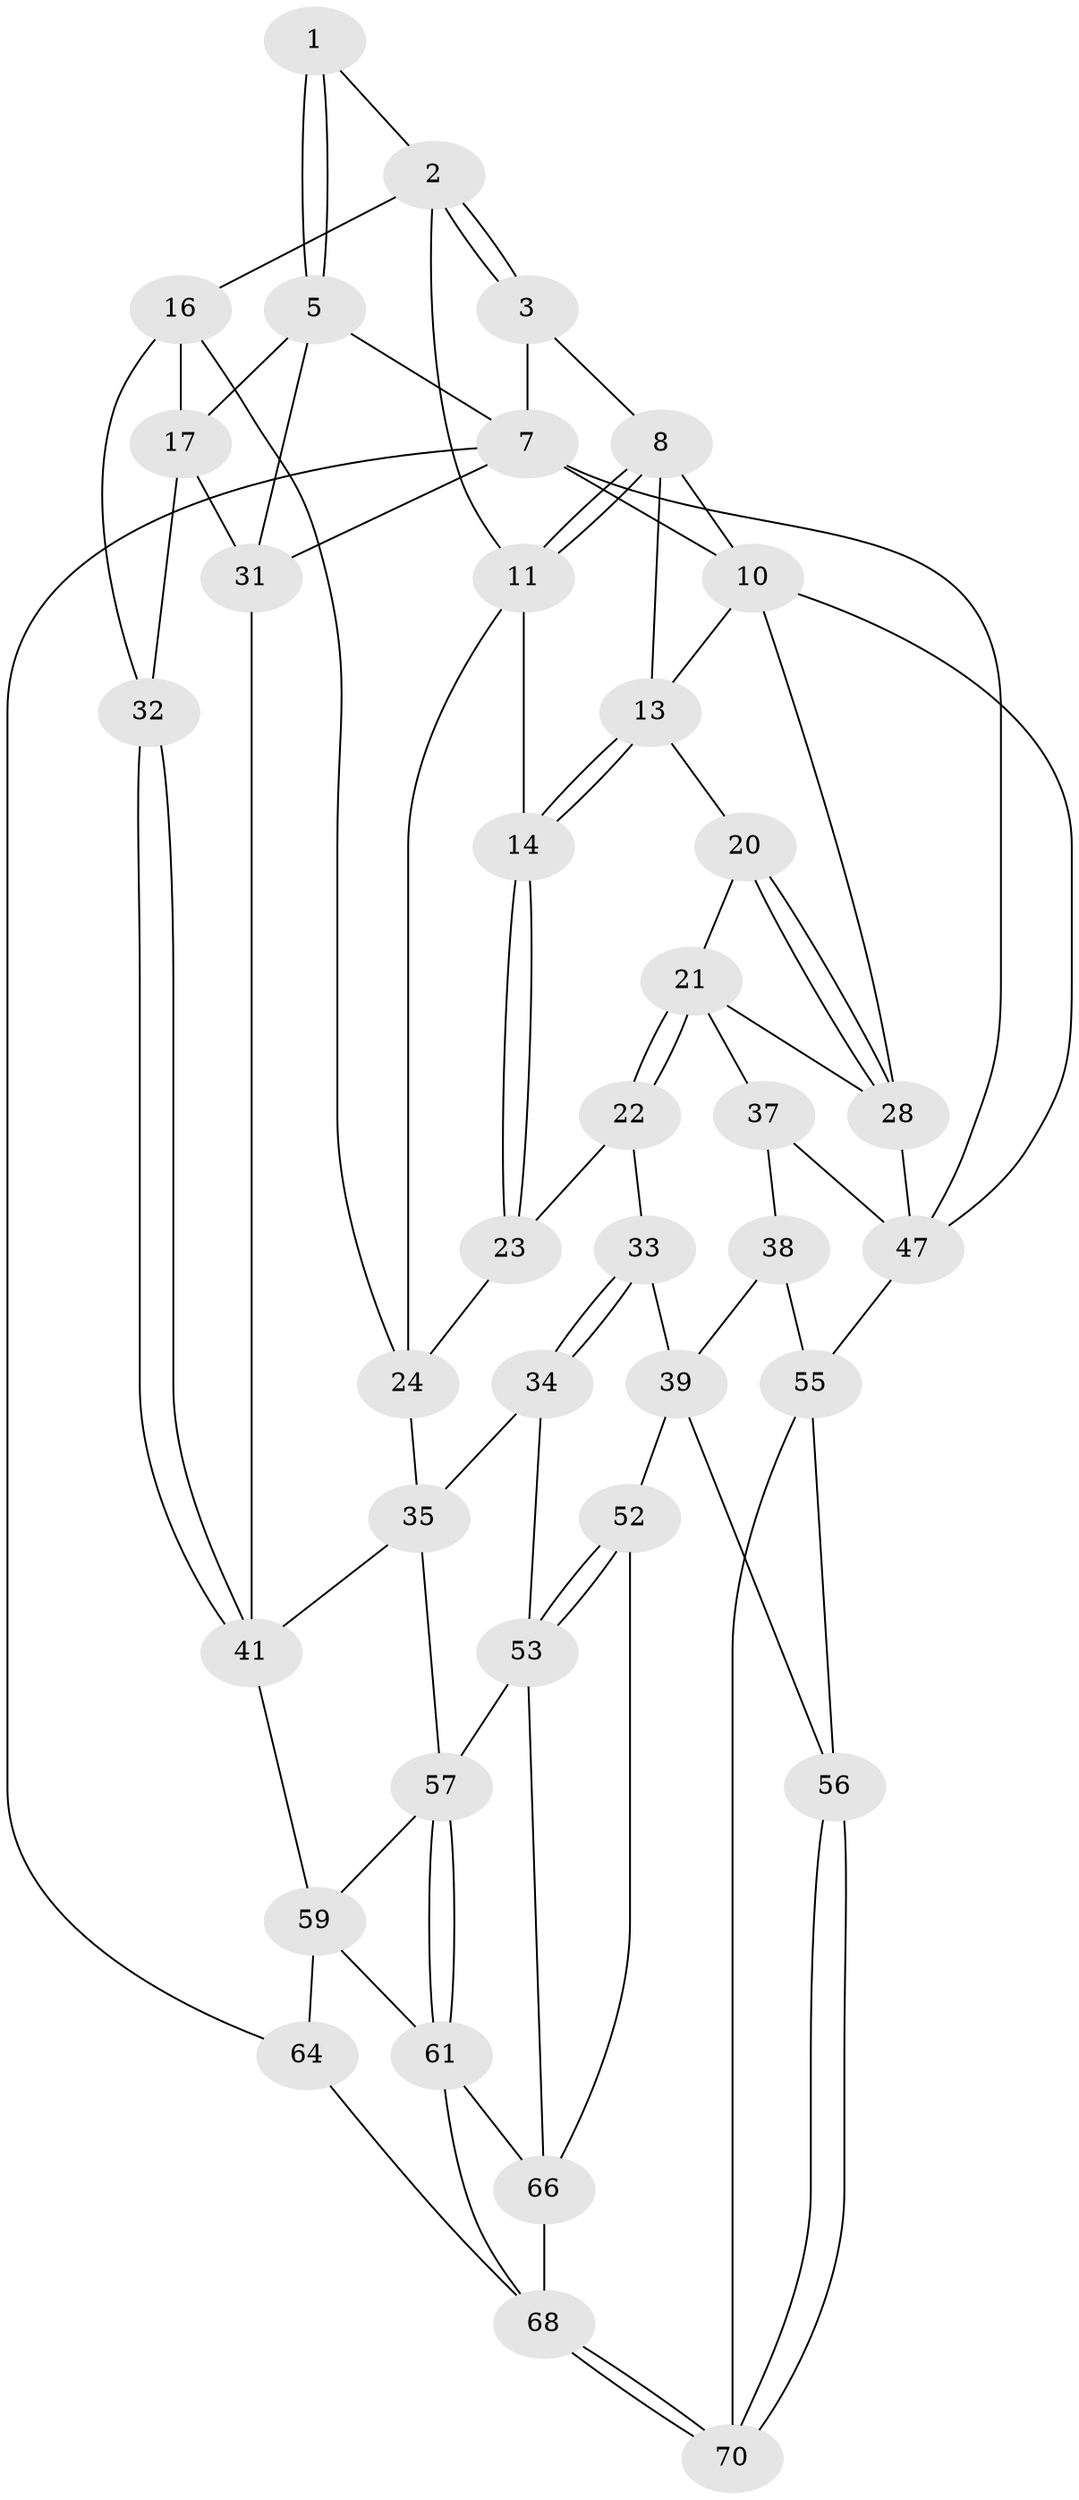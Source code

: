 // original degree distribution, {3: 0.02857142857142857, 5: 0.5428571428571428, 4: 0.22857142857142856, 6: 0.2}
// Generated by graph-tools (version 1.1) at 2025/42/03/06/25 10:42:29]
// undirected, 39 vertices, 85 edges
graph export_dot {
graph [start="1"]
  node [color=gray90,style=filled];
  1 [pos="+0.09602041817043538+0.09475328619470876"];
  2 [pos="+0.2179977496120368+0.14658656944490786",super="+12"];
  3 [pos="+0.3538617612028079+0",super="+4"];
  5 [pos="+0+0.2495903648938487",super="+6"];
  7 [pos="+0+0",super="+60"];
  8 [pos="+0.52519242228046+0",super="+9"];
  10 [pos="+1+0",super="+19"];
  11 [pos="+0.5279613965147977+0.17370422705934147",super="+15"];
  13 [pos="+0.8153029245501858+0.20539291118769243",super="+18"];
  14 [pos="+0.6610417072982632+0.25973399062308467"];
  16 [pos="+0.18781836281726466+0.3011490573654196",super="+26"];
  17 [pos="+0.17651391823381285+0.30086433050954686",super="+30"];
  20 [pos="+0.8831181692860899+0.297927304963498"];
  21 [pos="+0.7991870186641784+0.43984306328143247",super="+36"];
  22 [pos="+0.7170904913291314+0.36785811152748066",super="+29"];
  23 [pos="+0.6809951660887836+0.31796856630781994",super="+27"];
  24 [pos="+0.4469282272272822+0.3384274468672147",super="+25"];
  28 [pos="+1+0.33745597417401313",super="+45"];
  31 [pos="+0+0.4996804701824233",super="+43"];
  32 [pos="+0.11648862189731686+0.4979281010826408"];
  33 [pos="+0.6174402202899063+0.4560434468233781",super="+40"];
  34 [pos="+0.40097028617883945+0.4904125865037572",super="+46"];
  35 [pos="+0.3657738548158761+0.46601619191044336",super="+44"];
  37 [pos="+0.7975554839706216+0.46668507966937417",super="+48"];
  38 [pos="+0.7613403908092481+0.5234305865237578",super="+50"];
  39 [pos="+0.7506088867894115+0.528989131567923",super="+51"];
  41 [pos="+0.12079277328182046+0.6142742709476905",super="+42"];
  47 [pos="+1+0.6172687754444418",super="+49"];
  52 [pos="+0.6298198855874597+0.7836209999108202"];
  53 [pos="+0.5767583161876778+0.7505794216957801",super="+54"];
  55 [pos="+0.8898422921965166+0.7313982553269842",super="+65"];
  56 [pos="+0.7078257581239127+0.8387976428201391"];
  57 [pos="+0.32433511311163626+0.7097817762500283",super="+58"];
  59 [pos="+0.11857259315144715+0.6993477534499599",super="+63"];
  61 [pos="+0.3253503394150552+0.7926335329986661",super="+62"];
  64 [pos="+0+1"];
  66 [pos="+0.40214124570688664+0.8446837739577691",super="+67"];
  68 [pos="+0.3568055466610075+1",super="+69"];
  70 [pos="+0.8026598257610111+1"];
  1 -- 2;
  1 -- 5;
  1 -- 5;
  2 -- 3;
  2 -- 3;
  2 -- 16;
  2 -- 11;
  3 -- 8;
  3 -- 7;
  5 -- 17;
  5 -- 7;
  5 -- 31;
  7 -- 10;
  7 -- 64;
  7 -- 31;
  7 -- 47;
  8 -- 11;
  8 -- 11;
  8 -- 10;
  8 -- 13;
  10 -- 47;
  10 -- 28;
  10 -- 13;
  11 -- 24;
  11 -- 14;
  13 -- 14;
  13 -- 14;
  13 -- 20;
  14 -- 23;
  14 -- 23;
  16 -- 17;
  16 -- 32;
  16 -- 24;
  17 -- 32;
  17 -- 31;
  20 -- 21;
  20 -- 28;
  20 -- 28;
  21 -- 22;
  21 -- 22;
  21 -- 37;
  21 -- 28;
  22 -- 23 [weight=2];
  22 -- 33;
  23 -- 24;
  24 -- 35;
  28 -- 47;
  31 -- 41;
  32 -- 41;
  32 -- 41;
  33 -- 34 [weight=2];
  33 -- 34;
  33 -- 39;
  34 -- 35;
  34 -- 53;
  35 -- 41;
  35 -- 57;
  37 -- 38 [weight=2];
  37 -- 47;
  38 -- 39;
  38 -- 55;
  39 -- 56;
  39 -- 52;
  41 -- 59;
  47 -- 55;
  52 -- 53;
  52 -- 53;
  52 -- 66;
  53 -- 66;
  53 -- 57;
  55 -- 56;
  55 -- 70;
  56 -- 70;
  56 -- 70;
  57 -- 61;
  57 -- 61;
  57 -- 59;
  59 -- 64;
  59 -- 61;
  61 -- 66;
  61 -- 68;
  64 -- 68;
  66 -- 68;
  68 -- 70;
  68 -- 70;
}
